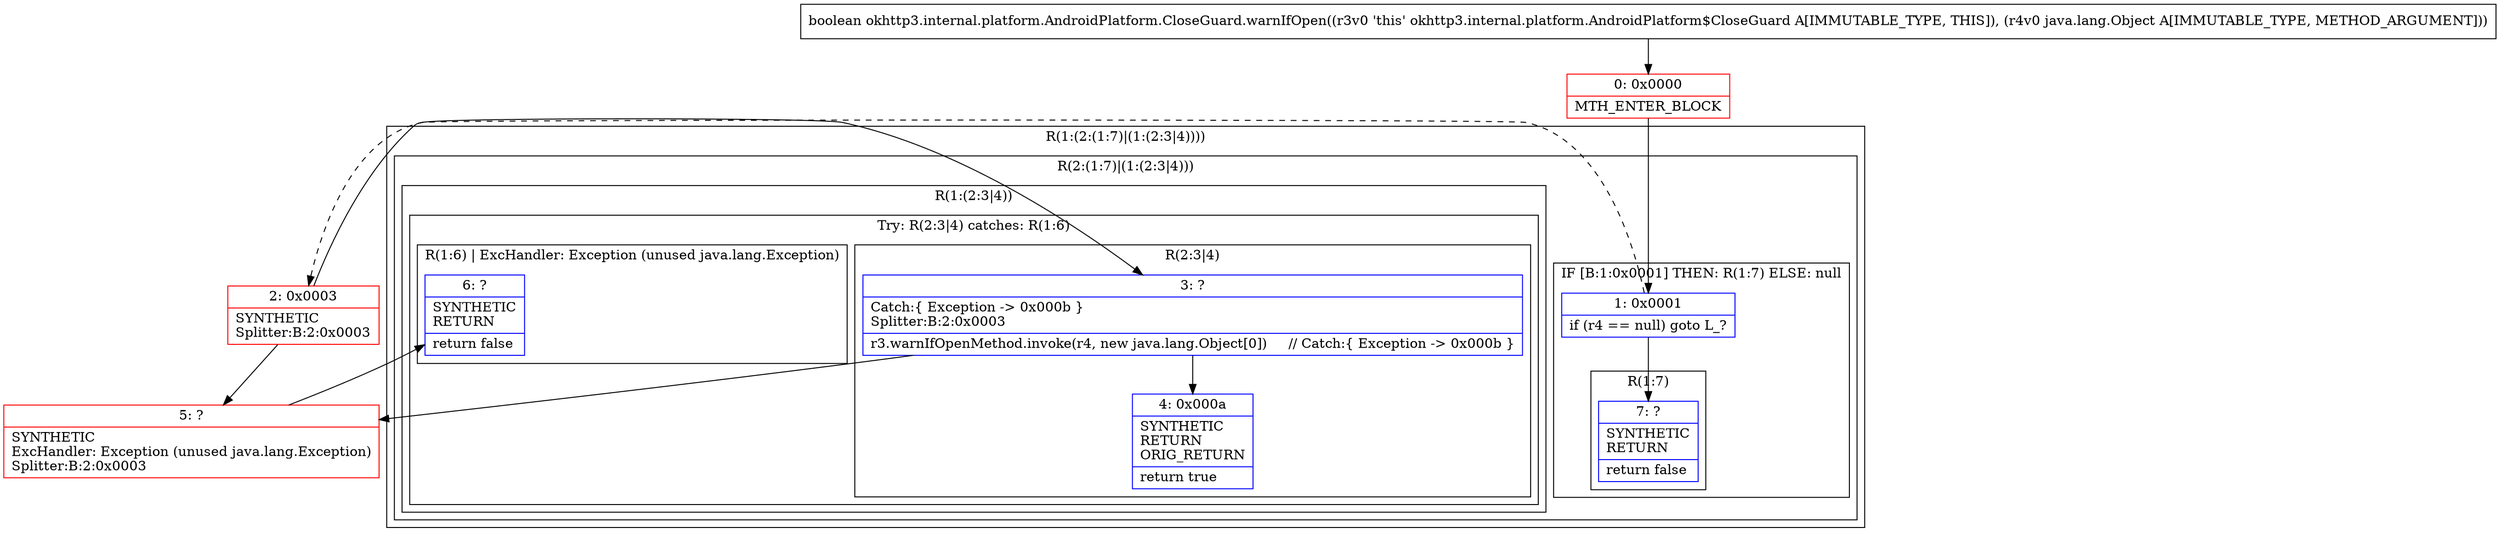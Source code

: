 digraph "CFG forokhttp3.internal.platform.AndroidPlatform.CloseGuard.warnIfOpen(Ljava\/lang\/Object;)Z" {
subgraph cluster_Region_1966141541 {
label = "R(1:(2:(1:7)|(1:(2:3|4))))";
node [shape=record,color=blue];
subgraph cluster_Region_968184176 {
label = "R(2:(1:7)|(1:(2:3|4)))";
node [shape=record,color=blue];
subgraph cluster_IfRegion_1482560295 {
label = "IF [B:1:0x0001] THEN: R(1:7) ELSE: null";
node [shape=record,color=blue];
Node_1 [shape=record,label="{1\:\ 0x0001|if (r4 == null) goto L_?\l}"];
subgraph cluster_Region_1587081324 {
label = "R(1:7)";
node [shape=record,color=blue];
Node_7 [shape=record,label="{7\:\ ?|SYNTHETIC\lRETURN\l|return false\l}"];
}
}
subgraph cluster_Region_752451586 {
label = "R(1:(2:3|4))";
node [shape=record,color=blue];
subgraph cluster_TryCatchRegion_1072982584 {
label = "Try: R(2:3|4) catches: R(1:6)";
node [shape=record,color=blue];
subgraph cluster_Region_387678666 {
label = "R(2:3|4)";
node [shape=record,color=blue];
Node_3 [shape=record,label="{3\:\ ?|Catch:\{ Exception \-\> 0x000b \}\lSplitter:B:2:0x0003\l|r3.warnIfOpenMethod.invoke(r4, new java.lang.Object[0])     \/\/ Catch:\{ Exception \-\> 0x000b \}\l}"];
Node_4 [shape=record,label="{4\:\ 0x000a|SYNTHETIC\lRETURN\lORIG_RETURN\l|return true\l}"];
}
subgraph cluster_Region_236521685 {
label = "R(1:6) | ExcHandler: Exception (unused java.lang.Exception)\l";
node [shape=record,color=blue];
Node_6 [shape=record,label="{6\:\ ?|SYNTHETIC\lRETURN\l|return false\l}"];
}
}
}
}
}
subgraph cluster_Region_236521685 {
label = "R(1:6) | ExcHandler: Exception (unused java.lang.Exception)\l";
node [shape=record,color=blue];
Node_6 [shape=record,label="{6\:\ ?|SYNTHETIC\lRETURN\l|return false\l}"];
}
Node_0 [shape=record,color=red,label="{0\:\ 0x0000|MTH_ENTER_BLOCK\l}"];
Node_2 [shape=record,color=red,label="{2\:\ 0x0003|SYNTHETIC\lSplitter:B:2:0x0003\l}"];
Node_5 [shape=record,color=red,label="{5\:\ ?|SYNTHETIC\lExcHandler: Exception (unused java.lang.Exception)\lSplitter:B:2:0x0003\l}"];
MethodNode[shape=record,label="{boolean okhttp3.internal.platform.AndroidPlatform.CloseGuard.warnIfOpen((r3v0 'this' okhttp3.internal.platform.AndroidPlatform$CloseGuard A[IMMUTABLE_TYPE, THIS]), (r4v0 java.lang.Object A[IMMUTABLE_TYPE, METHOD_ARGUMENT])) }"];
MethodNode -> Node_0;
Node_1 -> Node_2[style=dashed];
Node_1 -> Node_7;
Node_3 -> Node_4;
Node_3 -> Node_5;
Node_0 -> Node_1;
Node_2 -> Node_3;
Node_2 -> Node_5;
Node_5 -> Node_6;
}

